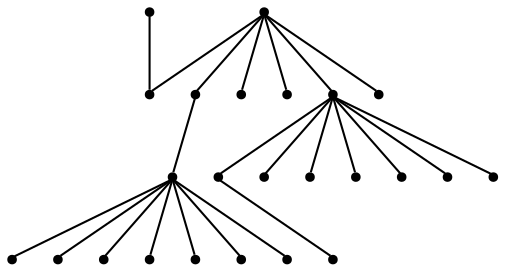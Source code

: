 graph {
  node [shape=point,comment="{\"directed\":false,\"doi\":\"10.1007/3-540-36151-0_32\",\"figure\":\"2 (1)\"}"]

  v0 [pos="1295.5833752950034,839.7396087646489"]
  v1 [pos="1383.3333651224773,790.9895579020186"]
  v2 [pos="1207.8332583109539,790.9895579020186"]
  v3 [pos="1237.083339691162,790.9895579020186"]
  v4 [pos="1354.083283742269,790.9895579020186"]
  v5 [pos="1295.5833752950034,790.9895579020186"]
  v6 [pos="1266.333293914795,790.9895579020186"]
  v7 [pos="1324.8333295186362,790.9895579020188"]
  v8 [pos="1295.5833752950034,888.3645375569666"]
  v9 [pos="1225.333309173584,839.7396087646488"]
  v10 [pos="1225.3333091735842,888.3645375569666"]
  v11 [pos="1193.333339691162,937.1145884195969"]
  v12 [pos="1180.5833498636882,888.3645375569665"]
  v13 [pos="1136.7083549499512,888.3645375569666"]
  v14 [pos="1090.8333142598472,888.3645375569666"]
  v15 [pos="1260.583273569743,888.3645375569666"]
  v16 [pos="1178.5833040873213,839.7396087646488"]
  v17 [pos="1178.5833040873213,790.9895579020188"]
  v18 [pos="1090.8333142598472,839.7396087646489"]
  v19 [pos="1003.2083352406821,839.7396087646488"]
  v20 [pos="1061.5833759307861,839.7396087646488"]
  v21 [pos="1120.08326848348,839.7396087646489"]
  v22 [pos="1032.3333581288657,839.7396087646489"]
  v23 [pos="1149.3333498636885,839.7396087646488"]

  v0 -- v1 [id="-1",pos="1295.5833752950034,839.7396087646489 1383.3333651224773,790.9895579020186 1383.3333651224773,790.9895579020186 1383.3333651224773,790.9895579020186"]
  v14 -- v23 [id="-2",pos="1090.8333142598472,888.3645375569666 1149.3333498636885,839.7396087646488 1149.3333498636885,839.7396087646488 1149.3333498636885,839.7396087646488"]
  v14 -- v22 [id="-3",pos="1090.8333142598472,888.3645375569666 1032.3333581288657,839.7396087646489 1032.3333581288657,839.7396087646489 1032.3333581288657,839.7396087646489"]
  v14 -- v21 [id="-4",pos="1090.8333142598472,888.3645375569666 1120.08326848348,839.7396087646489 1120.08326848348,839.7396087646489 1120.08326848348,839.7396087646489"]
  v14 -- v20 [id="-5",pos="1090.8333142598472,888.3645375569666 1061.5833759307861,839.7396087646488 1061.5833759307861,839.7396087646488 1061.5833759307861,839.7396087646488"]
  v14 -- v19 [id="-6",pos="1090.8333142598472,888.3645375569666 1003.2083352406821,839.7396087646488 1003.2083352406821,839.7396087646488 1003.2083352406821,839.7396087646488"]
  v14 -- v16 [id="-7",pos="1090.8333142598472,888.3645375569666 1178.5833040873213,839.7396087646488 1178.5833040873213,839.7396087646488 1178.5833040873213,839.7396087646488"]
  v14 -- v18 [id="-8",pos="1090.8333142598472,888.3645375569666 1090.8333142598472,839.7396087646489 1090.8333142598472,839.7396087646489 1090.8333142598472,839.7396087646489"]
  v16 -- v17 [id="-9",pos="1178.5833040873213,839.7396087646488 1178.5833040873213,790.9895579020188 1178.5833040873213,790.9895579020188 1178.5833040873213,790.9895579020188"]
  v11 -- v15 [id="-10",pos="1193.333339691162,937.1145884195969 1260.583273569743,888.3645375569666 1260.583273569743,888.3645375569666 1260.583273569743,888.3645375569666"]
  v11 -- v14 [id="-11",pos="1193.333339691162,937.1145884195969 1090.8333142598472,888.3645375569666 1090.8333142598472,888.3645375569666 1090.8333142598472,888.3645375569666"]
  v11 -- v10 [id="-12",pos="1193.333339691162,937.1145884195969 1225.3333091735842,888.3645375569666 1225.3333091735842,888.3645375569666 1225.3333091735842,888.3645375569666"]
  v11 -- v13 [id="-13",pos="1193.333339691162,937.1145884195969 1136.7083549499512,888.3645375569666 1136.7083549499512,888.3645375569666 1136.7083549499512,888.3645375569666"]
  v11 -- v8 [id="-14",pos="1193.333339691162,937.1145884195969 1295.5833752950034,888.3645375569666 1295.5833752950034,888.3645375569666 1295.5833752950034,888.3645375569666"]
  v11 -- v12 [id="-15",pos="1193.333339691162,937.1145884195969 1180.5833498636882,888.3645375569665 1180.5833498636882,888.3645375569665 1180.5833498636882,888.3645375569665"]
  v9 -- v10 [id="-16",pos="1225.333309173584,839.7396087646488 1225.3333091735842,888.3645375569666 1225.3333091735842,888.3645375569666 1225.3333091735842,888.3645375569666"]
  v8 -- v0 [id="-18",pos="1295.5833752950034,888.3645375569666 1295.5833752950034,839.7396087646489 1295.5833752950034,839.7396087646489 1295.5833752950034,839.7396087646489"]
  v0 -- v7 [id="-19",pos="1295.5833752950034,839.7396087646489 1324.8333295186362,790.9895579020188 1324.8333295186362,790.9895579020188 1324.8333295186362,790.9895579020188"]
  v0 -- v6 [id="-20",pos="1295.5833752950034,839.7396087646489 1266.333293914795,790.9895579020186 1266.333293914795,790.9895579020186 1266.333293914795,790.9895579020186"]
  v0 -- v5 [id="-21",pos="1295.5833752950034,839.7396087646489 1295.5833752950034,790.9895579020186 1295.5833752950034,790.9895579020186 1295.5833752950034,790.9895579020186"]
  v0 -- v4 [id="-22",pos="1295.5833752950034,839.7396087646489 1354.083283742269,790.9895579020186 1354.083283742269,790.9895579020186 1354.083283742269,790.9895579020186"]
  v0 -- v3 [id="-23",pos="1295.5833752950034,839.7396087646489 1237.083339691162,790.9895579020186 1237.083339691162,790.9895579020186 1237.083339691162,790.9895579020186"]
  v0 -- v2 [id="-24",pos="1295.5833752950034,839.7396087646489 1207.8332583109539,790.9895579020186 1207.8332583109539,790.9895579020186 1207.8332583109539,790.9895579020186"]
}